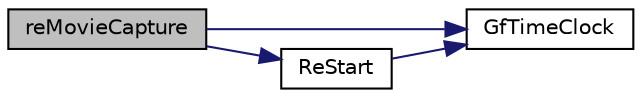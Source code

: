 digraph "reMovieCapture"
{
  edge [fontname="Helvetica",fontsize="10",labelfontname="Helvetica",labelfontsize="10"];
  node [fontname="Helvetica",fontsize="10",shape=record];
  rankdir="LR";
  Node1 [label="reMovieCapture",height=0.2,width=0.4,color="black", fillcolor="grey75", style="filled", fontcolor="black"];
  Node1 -> Node2 [color="midnightblue",fontsize="10",style="solid",fontname="Helvetica"];
  Node2 [label="GfTimeClock",height=0.2,width=0.4,color="black", fillcolor="white", style="filled",URL="$os_8cpp.html#aa735d1d80d0c5f9b180b077193f32c3b",tooltip="Get the time in seconds. "];
  Node1 -> Node3 [color="midnightblue",fontsize="10",style="solid",fontname="Helvetica"];
  Node3 [label="ReStart",height=0.2,width=0.4,color="black", fillcolor="white", style="filled",URL="$raceengine_8cpp.html#ab1f1ff64cfdd7f3c70e793afb9b0e3af"];
  Node3 -> Node2 [color="midnightblue",fontsize="10",style="solid",fontname="Helvetica"];
}
